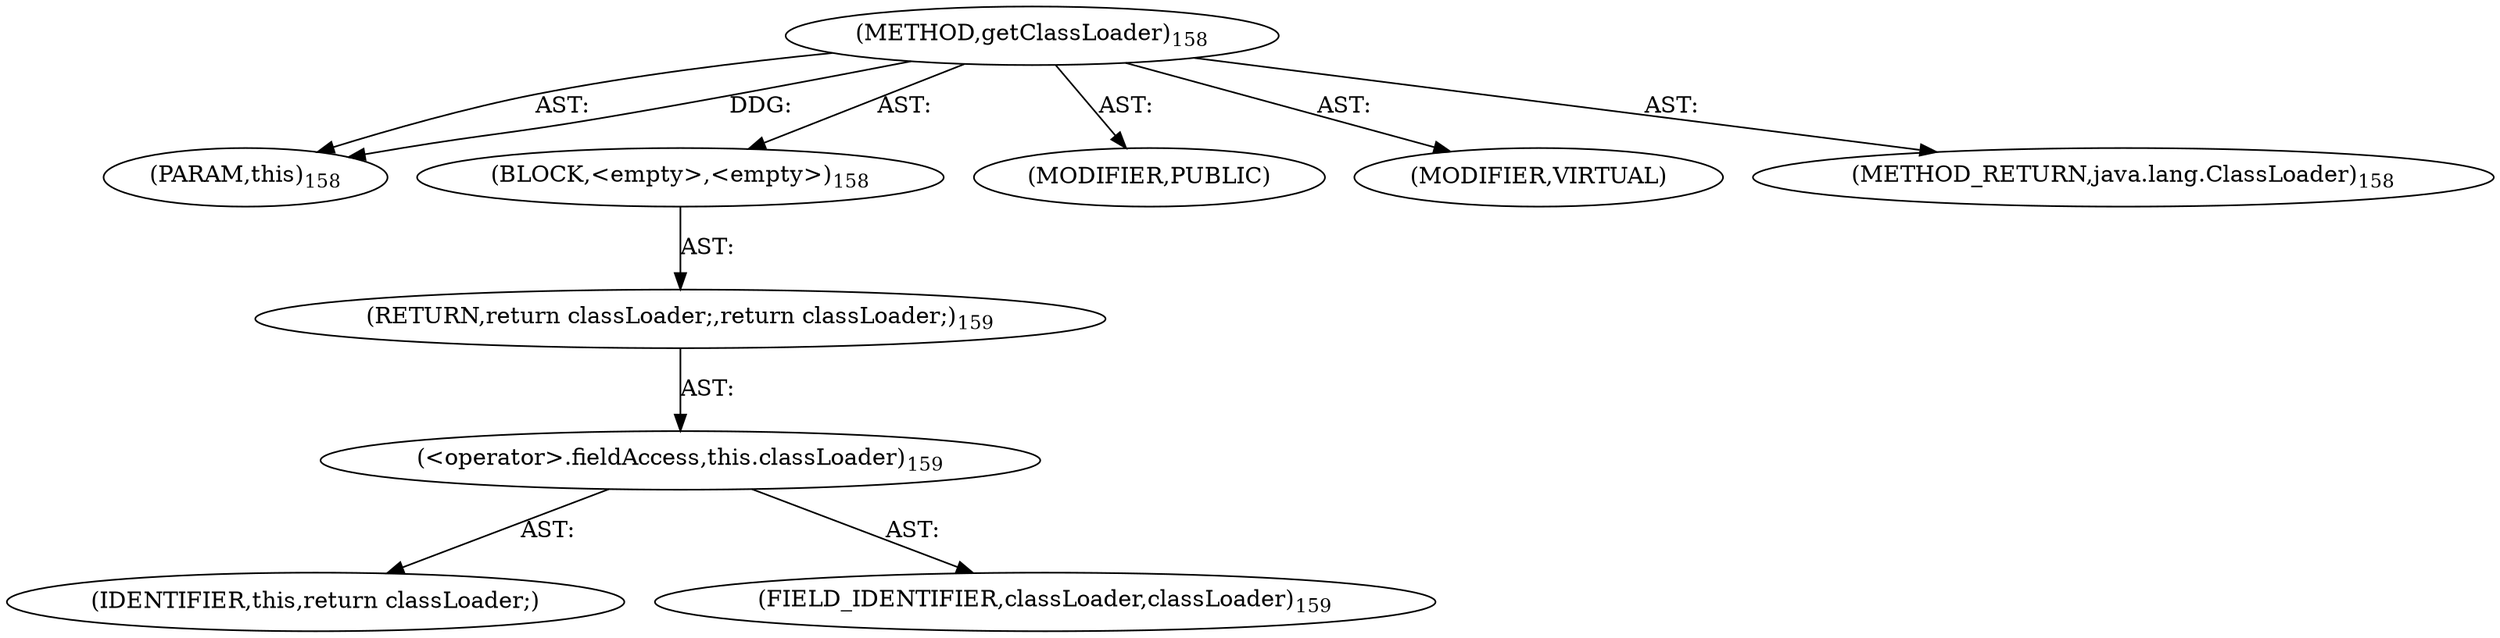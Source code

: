 digraph "getClassLoader" {  
"111669149704" [label = <(METHOD,getClassLoader)<SUB>158</SUB>> ]
"115964117012" [label = <(PARAM,this)<SUB>158</SUB>> ]
"25769803787" [label = <(BLOCK,&lt;empty&gt;,&lt;empty&gt;)<SUB>158</SUB>> ]
"146028888067" [label = <(RETURN,return classLoader;,return classLoader;)<SUB>159</SUB>> ]
"30064771097" [label = <(&lt;operator&gt;.fieldAccess,this.classLoader)<SUB>159</SUB>> ]
"68719476776" [label = <(IDENTIFIER,this,return classLoader;)> ]
"55834574860" [label = <(FIELD_IDENTIFIER,classLoader,classLoader)<SUB>159</SUB>> ]
"133143986198" [label = <(MODIFIER,PUBLIC)> ]
"133143986199" [label = <(MODIFIER,VIRTUAL)> ]
"128849018888" [label = <(METHOD_RETURN,java.lang.ClassLoader)<SUB>158</SUB>> ]
  "111669149704" -> "115964117012"  [ label = "AST: "] 
  "111669149704" -> "25769803787"  [ label = "AST: "] 
  "111669149704" -> "133143986198"  [ label = "AST: "] 
  "111669149704" -> "133143986199"  [ label = "AST: "] 
  "111669149704" -> "128849018888"  [ label = "AST: "] 
  "25769803787" -> "146028888067"  [ label = "AST: "] 
  "146028888067" -> "30064771097"  [ label = "AST: "] 
  "30064771097" -> "68719476776"  [ label = "AST: "] 
  "30064771097" -> "55834574860"  [ label = "AST: "] 
  "111669149704" -> "115964117012"  [ label = "DDG: "] 
}
